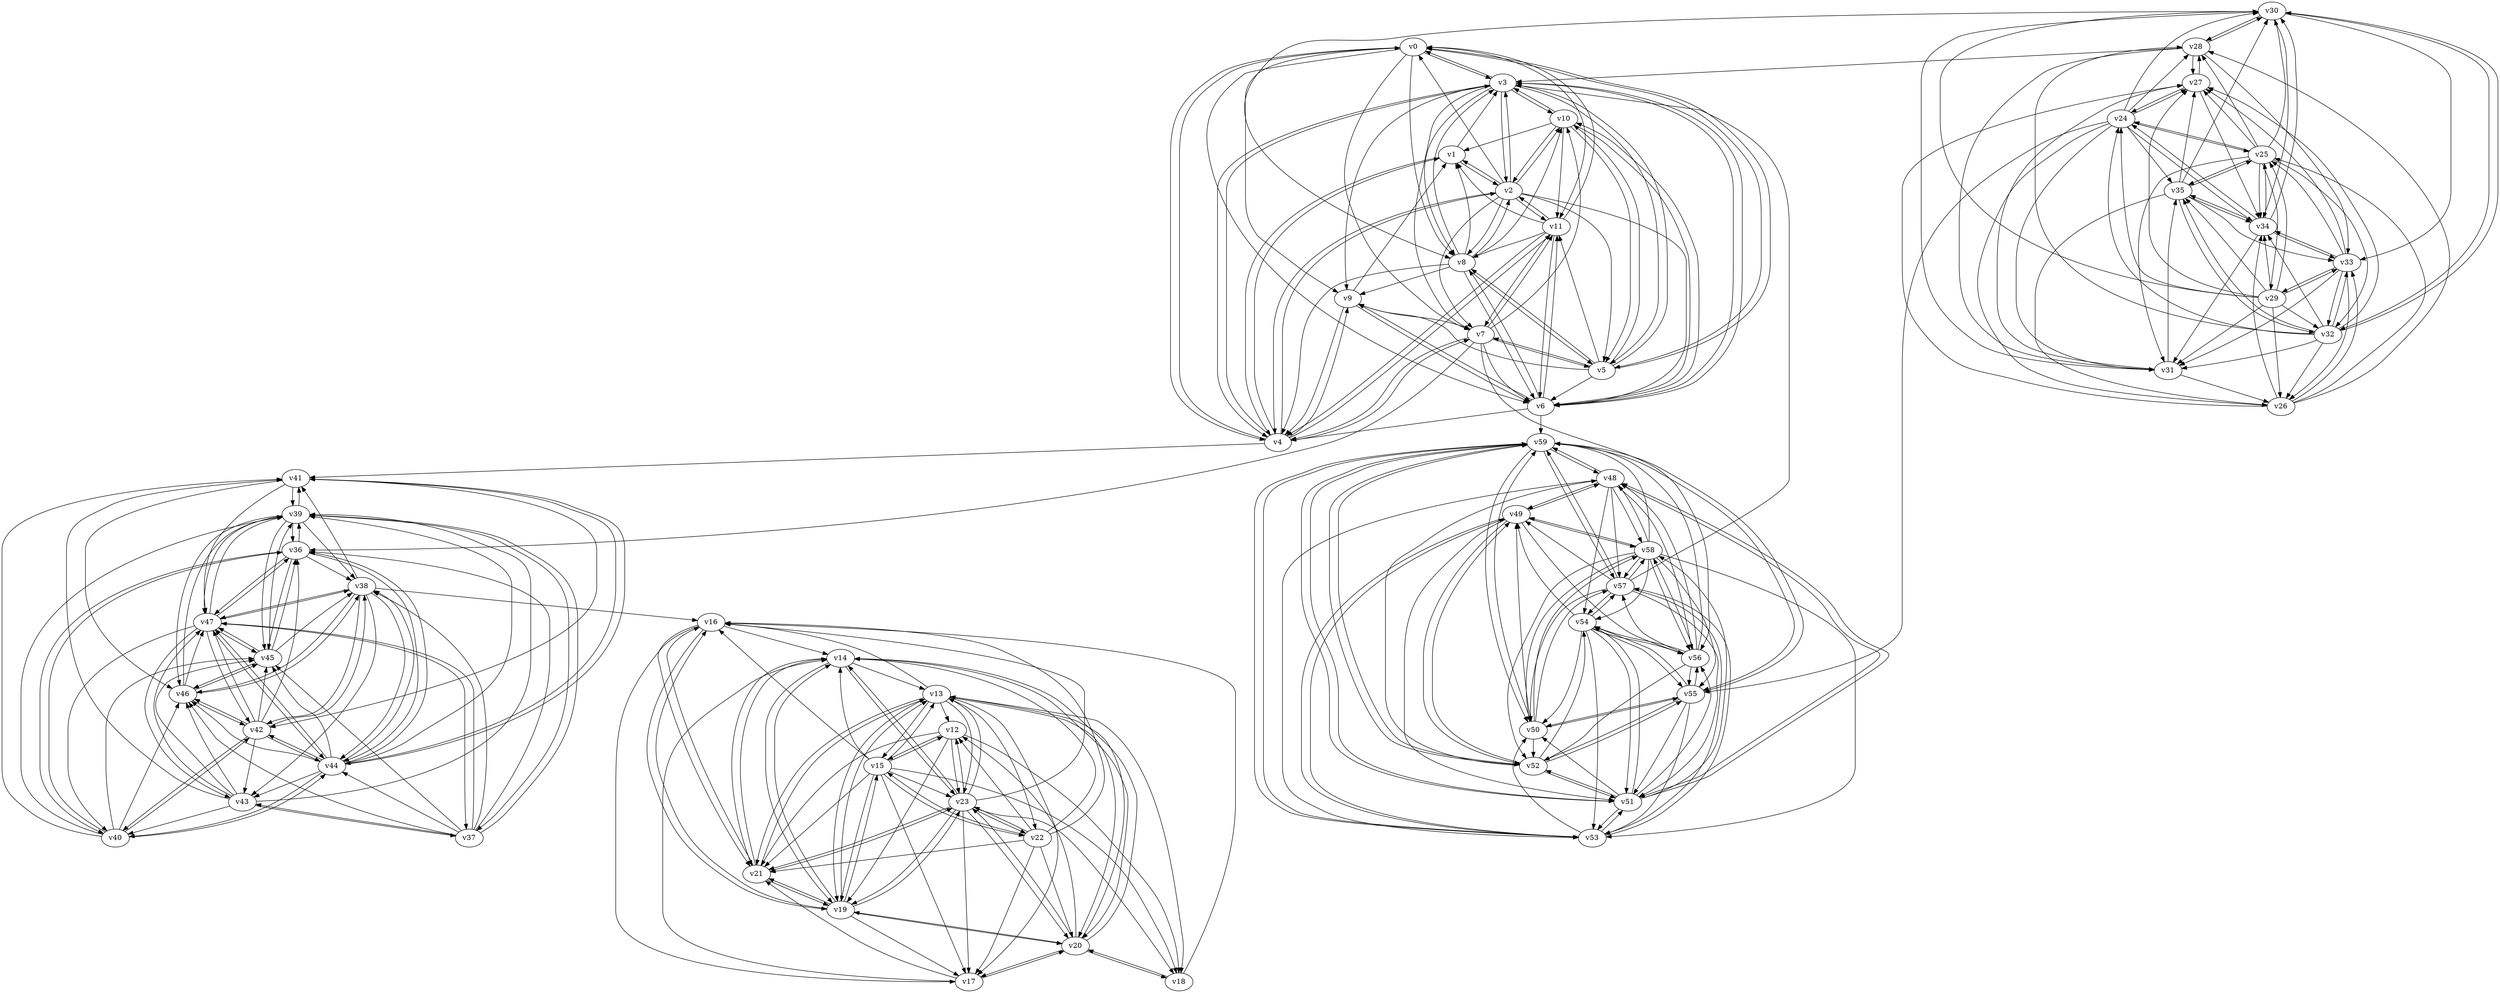 digraph buchi_test088 {
    v0 [name="v0", player=1, priority=1];
    v1 [name="v1", player=1, priority=0];
    v2 [name="v2", player=0, priority=0];
    v3 [name="v3", player=0, priority=0];
    v4 [name="v4", player=1, priority=0];
    v5 [name="v5", player=0, priority=0];
    v6 [name="v6", player=1, priority=1];
    v7 [name="v7", player=0, priority=0];
    v8 [name="v8", player=1, priority=1];
    v9 [name="v9", player=1, priority=1];
    v10 [name="v10", player=0, priority=1];
    v11 [name="v11", player=1, priority=1];
    v12 [name="v12", player=0, priority=1];
    v13 [name="v13", player=0, priority=1];
    v14 [name="v14", player=0, priority=1];
    v15 [name="v15", player=1, priority=0];
    v16 [name="v16", player=0, priority=1];
    v17 [name="v17", player=1, priority=0];
    v18 [name="v18", player=1, priority=0];
    v19 [name="v19", player=1, priority=0];
    v20 [name="v20", player=1, priority=1];
    v21 [name="v21", player=0, priority=0];
    v22 [name="v22", player=0, priority=0];
    v23 [name="v23", player=0, priority=1];
    v24 [name="v24", player=0, priority=1];
    v25 [name="v25", player=1, priority=0];
    v26 [name="v26", player=0, priority=1];
    v27 [name="v27", player=1, priority=1];
    v28 [name="v28", player=1, priority=1];
    v29 [name="v29", player=0, priority=0];
    v30 [name="v30", player=0, priority=1];
    v31 [name="v31", player=1, priority=1];
    v32 [name="v32", player=0, priority=1];
    v33 [name="v33", player=1, priority=1];
    v34 [name="v34", player=1, priority=0];
    v35 [name="v35", player=1, priority=1];
    v36 [name="v36", player=0, priority=1];
    v37 [name="v37", player=1, priority=1];
    v38 [name="v38", player=1, priority=0];
    v39 [name="v39", player=0, priority=1];
    v40 [name="v40", player=0, priority=1];
    v41 [name="v41", player=0, priority=0];
    v42 [name="v42", player=0, priority=0];
    v43 [name="v43", player=0, priority=0];
    v44 [name="v44", player=1, priority=0];
    v45 [name="v45", player=0, priority=1];
    v46 [name="v46", player=0, priority=1];
    v47 [name="v47", player=0, priority=1];
    v48 [name="v48", player=0, priority=1];
    v49 [name="v49", player=0, priority=0];
    v50 [name="v50", player=0, priority=0];
    v51 [name="v51", player=1, priority=1];
    v52 [name="v52", player=1, priority=1];
    v53 [name="v53", player=0, priority=1];
    v54 [name="v54", player=1, priority=0];
    v55 [name="v55", player=1, priority=0];
    v56 [name="v56", player=0, priority=0];
    v57 [name="v57", player=0, priority=1];
    v58 [name="v58", player=0, priority=0];
    v59 [name="v59", player=1, priority=0];
    v15 -> v21;
    v59 -> v55;
    v29 -> v32;
    v8 -> v9;
    v0 -> v5;
    v40 -> v41;
    v48 -> v54;
    v33 -> v29;
    v41 -> v42;
    v4 -> v2;
    v44 -> v38;
    v52 -> v51;
    v25 -> v34;
    v44 -> v47;
    v3 -> v6;
    v34 -> v30;
    v15 -> v16;
    v55 -> v52;
    v59 -> v50;
    v26 -> v25;
    v29 -> v27;
    v8 -> v4;
    v11 -> v0;
    v40 -> v36;
    v48 -> v49;
    v0 -> v9;
    v40 -> v45;
    v48 -> v58;
    v25 -> v29;
    v44 -> v42;
    v22 -> v14;
    v51 -> v50;
    v3 -> v10;
    v22 -> v23;
    v34 -> v25;
    v51 -> v59;
    v14 -> v19;
    v47 -> v43;
    v55 -> v56;
    v18 -> v16;
    v29 -> v31;
    v11 -> v4;
    v48 -> v53;
    v54 -> v51;
    v25 -> v24;
    v3 -> v5;
    v43 -> v41;
    v51 -> v54;
    v14 -> v23;
    v24 -> v55;
    v36 -> v38;
    v47 -> v38;
    v55 -> v51;
    v7 -> v11;
    v36 -> v47;
    v21 -> v13;
    v29 -> v26;
    v50 -> v58;
    v29 -> v35;
    v40 -> v44;
    v10 -> v3;
    v2 -> v8;
    v54 -> v55;
    v25 -> v28;
    v3 -> v0;
    v3 -> v9;
    v43 -> v45;
    v51 -> v58;
    v17 -> v20;
    v47 -> v42;
    v6 -> v10;
    v58 -> v48;
    v58 -> v57;
    v29 -> v30;
    v2 -> v3;
    v54 -> v50;
    v32 -> v31;
    v24 -> v27;
    v35 -> v27;
    v3 -> v4;
    v43 -> v40;
    v51 -> v53;
    v47 -> v37;
    v28 -> v33;
    v58 -> v52;
    v29 -> v25;
    v42 -> v44;
    v50 -> v57;
    v10 -> v2;
    v39 -> v38;
    v10 -> v11;
    v39 -> v47;
    v2 -> v7;
    v32 -> v26;
    v13 -> v22;
    v32 -> v35;
    v51 -> v48;
    v24 -> v31;
    v5 -> v8;
    v9 -> v6;
    v49 -> v51;
    v6 -> v9;
    v58 -> v56;
    v21 -> v16;
    v50 -> v52;
    v10 -> v6;
    v2 -> v11;
    v54 -> v49;
    v13 -> v17;
    v32 -> v30;
    v24 -> v26;
    v35 -> v26;
    v43 -> v39;
    v24 -> v35;
    v5 -> v3;
    v9 -> v1;
    v17 -> v14;
    v57 -> v50;
    v38 -> v46;
    v57 -> v59;
    v6 -> v4;
    v42 -> v43;
    v39 -> v37;
    v23 -> v20;
    v39 -> v46;
    v13 -> v12;
    v13 -> v21;
    v53 -> v57;
    v16 -> v17;
    v24 -> v30;
    v35 -> v30;
    v5 -> v7;
    v46 -> v45;
    v38 -> v41;
    v57 -> v54;
    v42 -> v38;
    v42 -> v47;
    v20 -> v19;
    v12 -> v15;
    v4 -> v11;
    v39 -> v41;
    v45 -> v39;
    v13 -> v16;
    v56 -> v48;
    v24 -> v25;
    v35 -> v25;
    v37 -> v44;
    v16 -> v21;
    v56 -> v57;
    v26 -> v34;
    v5 -> v11;
    v57 -> v49;
    v57 -> v58;
    v19 -> v13;
    v20 -> v14;
    v41 -> v46;
    v20 -> v23;
    v12 -> v19;
    v23 -> v19;
    v52 -> v55;
    v37 -> v39;
    v56 -> v52;
    v5 -> v6;
    v30 -> v8;
    v0 -> v4;
    v19 -> v17;
    v20 -> v18;
    v4 -> v1;
    v23 -> v14;
    v44 -> v46;
    v12 -> v23;
    v52 -> v59;
    v1 -> v4;
    v45 -> v38;
    v57 -> v3;
    v53 -> v51;
    v45 -> v47;
    v37 -> v43;
    v46 -> v39;
    v18 -> v20;
    v26 -> v33;
    v8 -> v3;
    v0 -> v8;
    v11 -> v8;
    v19 -> v21;
    v48 -> v57;
    v7 -> v56;
    v20 -> v13;
    v33 -> v32;
    v44 -> v41;
    v23 -> v18;
    v52 -> v54;
    v34 -> v24;
    v34 -> v33;
    v37 -> v38;
    v37 -> v47;
    v7 -> v6;
    v15 -> v19;
    v59 -> v53;
    v26 -> v28;
    v0 -> v3;
    v40 -> v39;
    v19 -> v16;
    v33 -> v27;
    v4 -> v0;
    v44 -> v36;
    v52 -> v49;
    v25 -> v32;
    v4 -> v9;
    v44 -> v45;
    v22 -> v17;
    v14 -> v13;
    v15 -> v14;
    v55 -> v50;
    v38 -> v16;
    v7 -> v10;
    v59 -> v48;
    v15 -> v23;
    v55 -> v59;
    v59 -> v57;
    v8 -> v2;
    v29 -> v34;
    v0 -> v7;
    v11 -> v7;
    v48 -> v56;
    v6 -> v59;
    v33 -> v31;
    v41 -> v44;
    v25 -> v27;
    v44 -> v40;
    v22 -> v12;
    v3 -> v8;
    v22 -> v21;
    v7 -> v5;
    v15 -> v18;
    v55 -> v54;
    v59 -> v52;
    v11 -> v2;
    v48 -> v51;
    v33 -> v26;
    v41 -> v39;
    v25 -> v31;
    v22 -> v16;
    v51 -> v52;
    v14 -> v21;
    v47 -> v36;
    v15 -> v13;
    v36 -> v45;
    v47 -> v45;
    v29 -> v24;
    v29 -> v33;
    v40 -> v42;
    v10 -> v1;
    v2 -> v6;
    v54 -> v53;
    v25 -> v35;
    v32 -> v34;
    v3 -> v7;
    v22 -> v20;
    v51 -> v56;
    v28 -> v27;
    v7 -> v4;
    v36 -> v40;
    v47 -> v40;
    v55 -> v53;
    v6 -> v8;
    v58 -> v55;
    v10 -> v5;
    v2 -> v1;
    v2 -> v10;
    v54 -> v57;
    v3 -> v2;
    v24 -> v34;
    v35 -> v34;
    v43 -> v47;
    v28 -> v31;
    v36 -> v44;
    v47 -> v44;
    v6 -> v3;
    v58 -> v50;
    v58 -> v59;
    v21 -> v19;
    v50 -> v55;
    v39 -> v36;
    v39 -> v45;
    v2 -> v5;
    v32 -> v24;
    v13 -> v20;
    v32 -> v33;
    v9 -> v4;
    v57 -> v53;
    v36 -> v39;
    v47 -> v39;
    v49 -> v58;
    v58 -> v54;
    v21 -> v14;
    v42 -> v46;
    v21 -> v23;
    v50 -> v59;
    v31 -> v27;
    v2 -> v0;
    v54 -> v56;
    v13 -> v15;
    v32 -> v28;
    v43 -> v37;
    v35 -> v33;
    v43 -> v46;
    v28 -> v3;
    v5 -> v10;
    v38 -> v44;
    v17 -> v21;
    v49 -> v53;
    v28 -> v30;
    v27 -> v34;
    v6 -> v11;
    v58 -> v49;
    v12 -> v18;
    v2 -> v4;
    v4 -> v41;
    v13 -> v19;
    v24 -> v28;
    v49 -> v48;
    v58 -> v53;
    v30 -> v34;
    v42 -> v36;
    v50 -> v49;
    v42 -> v45;
    v20 -> v17;
    v23 -> v13;
    v31 -> v26;
    v23 -> v22;
    v31 -> v35;
    v1 -> v3;
    v53 -> v50;
    v32 -> v27;
    v45 -> v46;
    v13 -> v23;
    v53 -> v59;
    v16 -> v19;
    v56 -> v55;
    v35 -> v32;
    v46 -> v38;
    v5 -> v0;
    v5 -> v9;
    v46 -> v47;
    v9 -> v7;
    v38 -> v43;
    v49 -> v52;
    v27 -> v24;
    v19 -> v20;
    v42 -> v40;
    v20 -> v12;
    v23 -> v17;
    v31 -> v30;
    v13 -> v18;
    v16 -> v14;
    v37 -> v46;
    v56 -> v59;
    v26 -> v27;
    v46 -> v42;
    v57 -> v51;
    v38 -> v47;
    v8 -> v6;
    v49 -> v56;
    v19 -> v15;
    v27 -> v28;
    v0 -> v11;
    v30 -> v33;
    v23 -> v12;
    v52 -> v48;
    v12 -> v21;
    v23 -> v21;
    v1 -> v2;
    v45 -> v36;
    v53 -> v49;
    v56 -> v54;
    v15 -> v22;
    v38 -> v42;
    v7 -> v36;
    v8 -> v1;
    v8 -> v10;
    v0 -> v6;
    v11 -> v6;
    v30 -> v28;
    v4 -> v3;
    v44 -> v39;
    v23 -> v16;
    v34 -> v31;
    v37 -> v36;
    v37 -> v45;
    v56 -> v58;
    v15 -> v17;
    v59 -> v51;
    v8 -> v5;
    v11 -> v1;
    v19 -> v14;
    v40 -> v46;
    v19 -> v23;
    v48 -> v59;
    v30 -> v32;
    v33 -> v25;
    v33 -> v34;
    v41 -> v47;
    v25 -> v30;
    v4 -> v7;
    v44 -> v43;
    v22 -> v15;
    v14 -> v20;
    v34 -> v35;
    v15 -> v12;
}
